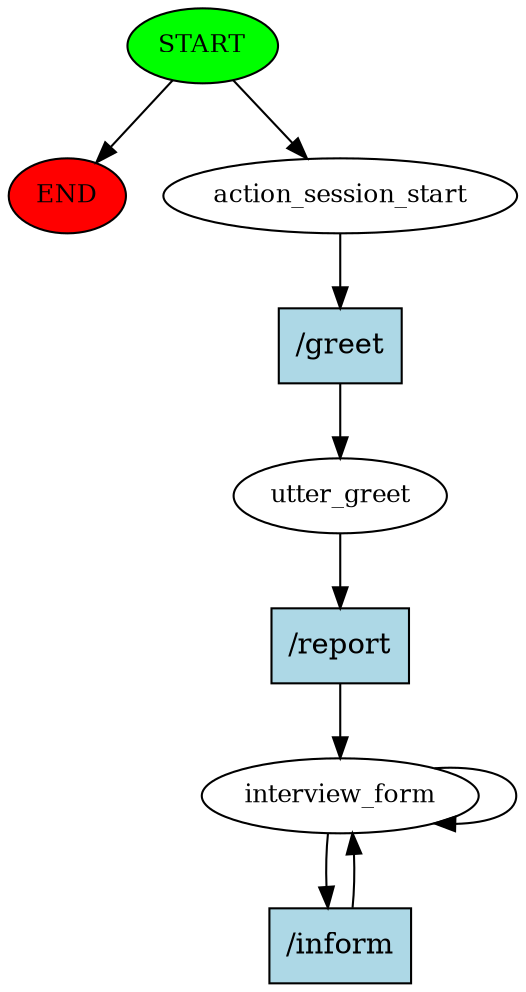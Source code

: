 digraph  {
0 [class="start active", fillcolor=green, fontsize=12, label=START, style=filled];
"-1" [class=end, fillcolor=red, fontsize=12, label=END, style=filled];
1 [class=active, fontsize=12, label=action_session_start];
2 [class=active, fontsize=12, label=utter_greet];
3 [class="active dashed", fontsize=12, label=interview_form];
13 [class="intent active", fillcolor=lightblue, label="/greet", shape=rect, style=filled];
14 [class="intent active", fillcolor=lightblue, label="/report", shape=rect, style=filled];
15 [class="intent active", fillcolor=lightblue, label="/inform", shape=rect, style=filled];
0 -> "-1"  [class="", key=NONE, label=""];
0 -> 1  [class=active, key=NONE, label=""];
1 -> 13  [class=active, key=0];
2 -> 14  [class=active, key=0];
3 -> 3  [class=active, key=NONE, label=""];
3 -> 15  [class=active, key=0];
13 -> 2  [class=active, key=0];
14 -> 3  [class=active, key=0];
15 -> 3  [class=active, key=0];
}
